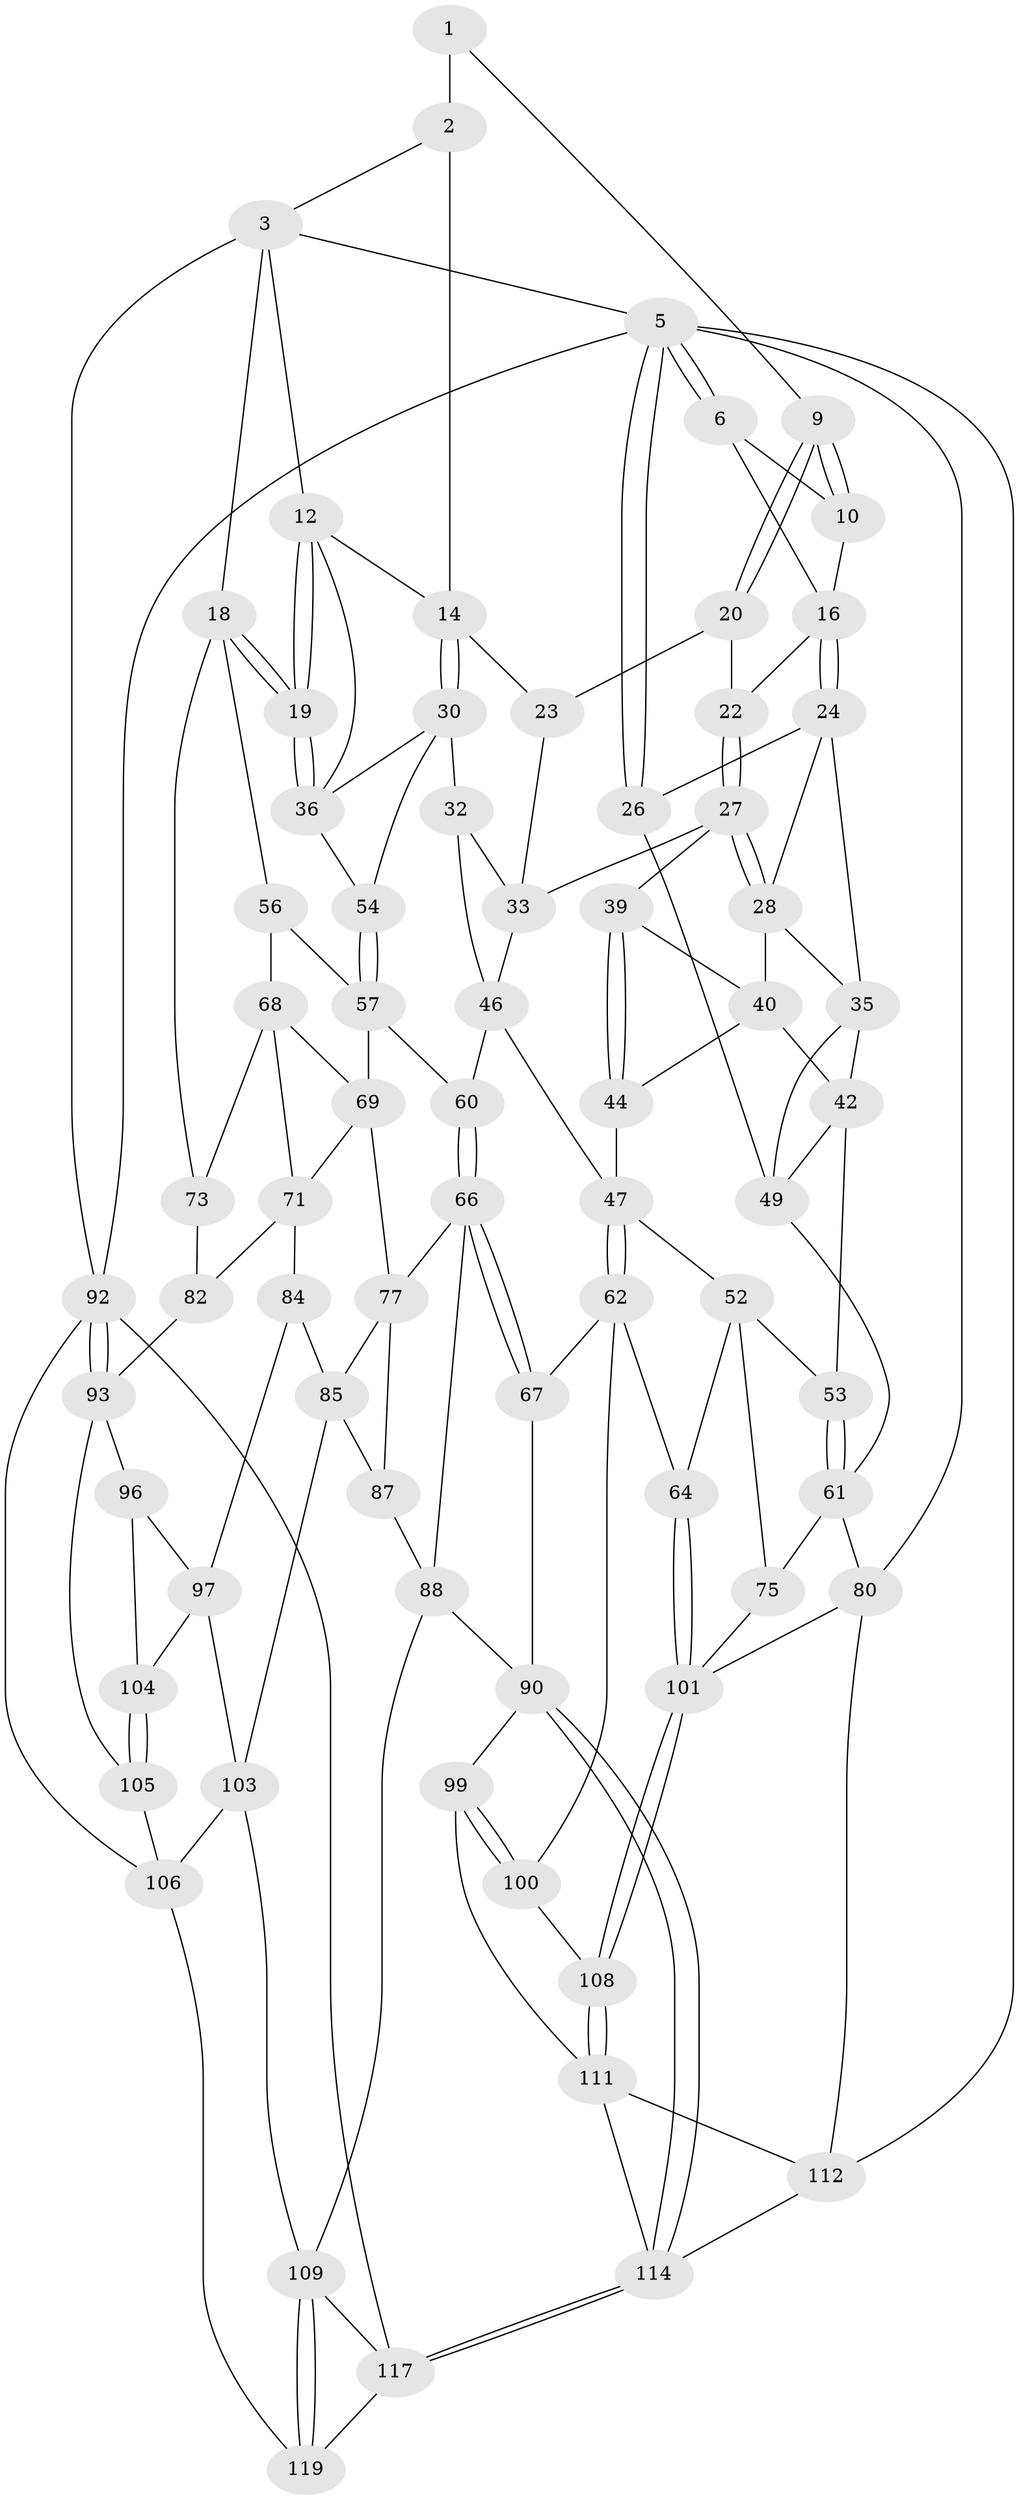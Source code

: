 // Generated by graph-tools (version 1.1) at 2025/52/02/27/25 19:52:39]
// undirected, 73 vertices, 158 edges
graph export_dot {
graph [start="1"]
  node [color=gray90,style=filled];
  1 [pos="+0.48375305627733156+0",super="+8"];
  2 [pos="+0.5629506676120263+0",super="+11"];
  3 [pos="+0.7555824719821945+0",super="+4"];
  5 [pos="+0+0",super="+81"];
  6 [pos="+0+0",super="+7"];
  9 [pos="+0.4063536338833556+0.1055769436664702"];
  10 [pos="+0.34011786603679567+0.053545047341859976"];
  12 [pos="+0.7548192753558947+0",super="+13"];
  14 [pos="+0.6936777518770562+0.1313255439902901",super="+15"];
  16 [pos="+0.20044865906982892+0.10276926562452124",super="+17"];
  18 [pos="+1+0.20806912631328686",super="+55"];
  19 [pos="+1+0.21936989976485816"];
  20 [pos="+0.40147781308612746+0.15409140673021207",super="+21"];
  22 [pos="+0.36318368929926353+0.22017623416289736"];
  23 [pos="+0.5505662557627102+0.1778988921894057",super="+29"];
  24 [pos="+0.17970625444331356+0.15354127713726662",super="+25"];
  26 [pos="+0+0.12731515253667697"];
  27 [pos="+0.35170938181281397+0.23944296325682576",super="+38"];
  28 [pos="+0.21694455110414518+0.20627722612267607",super="+34"];
  30 [pos="+0.6708933255261342+0.31017432952846347",super="+31"];
  32 [pos="+0.6424969675086516+0.35392041571393545"];
  33 [pos="+0.5211722097736587+0.2967042456023274",super="+45"];
  35 [pos="+0.09418174013976051+0.27596111795410244",super="+43"];
  36 [pos="+0.938417673646765+0.260848068898043",super="+37"];
  39 [pos="+0.27499902898471074+0.2794726684157464"];
  40 [pos="+0.21868321482512587+0.27302136376980973",super="+41"];
  42 [pos="+0.1265487590987837+0.3174522128324976",super="+51"];
  44 [pos="+0.21756126229466782+0.36737230226983736"];
  46 [pos="+0.3732154230235631+0.42813300017539346",super="+58"];
  47 [pos="+0.36376898607617625+0.43566567984118465",super="+48"];
  49 [pos="+0.044405346798290425+0.39484169319092055",super="+50"];
  52 [pos="+0.20165303335146692+0.48974323426913136",super="+65"];
  53 [pos="+0.12248783201791198+0.4608428793646243"];
  54 [pos="+0.8537766705257867+0.39988462898787475"];
  56 [pos="+0.9132456447261093+0.5120797207928233"];
  57 [pos="+0.8465011547422381+0.44136973969818954",super="+59"];
  60 [pos="+0.6411784249776+0.5352969300722213"];
  61 [pos="+0+0.6291612562269842",super="+76"];
  62 [pos="+0.38567606085576644+0.6315289246763323",super="+63"];
  64 [pos="+0.22287257561549195+0.6970887749181037"];
  66 [pos="+0.6385820483190686+0.5551645729867658",super="+79"];
  67 [pos="+0.5390563458644294+0.6795028958947511"];
  68 [pos="+0.9034820728232317+0.5389090014118381",super="+70"];
  69 [pos="+0.7872912427480151+0.5591795049943189",super="+72"];
  71 [pos="+0.8813432926793635+0.6162549895018214",super="+83"];
  73 [pos="+1+0.50771574663771",super="+74"];
  75 [pos="+0+0.6654997360238767"];
  77 [pos="+0.863222134256244+0.6391302231460385",super="+78"];
  80 [pos="+0+1",super="+113"];
  82 [pos="+0.998859638062449+0.721824457819228",super="+94"];
  84 [pos="+0.9113034980354228+0.7568333476168296"];
  85 [pos="+0.8718833719238838+0.6677252181841027",super="+86"];
  87 [pos="+0.784725167481292+0.7851934681299668"];
  88 [pos="+0.7438108761075634+0.7885993304328082",super="+89"];
  90 [pos="+0.6614083512794302+0.8302753790928871",super="+91"];
  92 [pos="+1+1",super="+121"];
  93 [pos="+1+0.8259768810170768",super="+95"];
  96 [pos="+0.9755807028920129+0.8239040388543333"];
  97 [pos="+0.9180714318158967+0.7974074705525878",super="+98"];
  99 [pos="+0.4617849348440217+0.8693028963297249"];
  100 [pos="+0.2699084741593597+0.7298503746631618"];
  101 [pos="+0.08976722533516898+0.8362442843134908",super="+102"];
  103 [pos="+0.8444904009915339+0.8146965961396901",super="+107"];
  104 [pos="+0.9566348088365859+0.8488603450411512"];
  105 [pos="+0.9650727872543651+0.9012643188391678"];
  106 [pos="+0.9084227322044439+0.929760051166673",super="+118"];
  108 [pos="+0.22916446814634342+0.8930445447887447"];
  109 [pos="+0.7763927490939647+0.9228889124209961",super="+110"];
  111 [pos="+0.23003378428827112+0.8972688881972047",super="+116"];
  112 [pos="+0.14705083400948274+1",super="+122"];
  114 [pos="+0.5481687565970119+1",super="+115"];
  117 [pos="+0.6317212252727635+1",super="+120"];
  119 [pos="+0.7951192600716321+0.9637750573155112"];
  1 -- 2 [weight=2];
  1 -- 9;
  2 -- 3;
  2 -- 14;
  3 -- 12;
  3 -- 18;
  3 -- 92;
  3 -- 5;
  5 -- 6;
  5 -- 6;
  5 -- 26;
  5 -- 26;
  5 -- 80;
  5 -- 92;
  5 -- 112;
  6 -- 16;
  6 -- 10;
  9 -- 10;
  9 -- 10;
  9 -- 20;
  9 -- 20;
  10 -- 16;
  12 -- 19;
  12 -- 19;
  12 -- 36;
  12 -- 14;
  14 -- 30;
  14 -- 30;
  14 -- 23;
  16 -- 24;
  16 -- 24;
  16 -- 22;
  18 -- 19;
  18 -- 19;
  18 -- 56;
  18 -- 73;
  19 -- 36;
  19 -- 36;
  20 -- 23 [weight=2];
  20 -- 22;
  22 -- 27;
  22 -- 27;
  23 -- 33;
  24 -- 28;
  24 -- 26;
  24 -- 35;
  26 -- 49;
  27 -- 28;
  27 -- 28;
  27 -- 33;
  27 -- 39;
  28 -- 40;
  28 -- 35;
  30 -- 36;
  30 -- 32;
  30 -- 54;
  32 -- 33;
  32 -- 46;
  33 -- 46;
  35 -- 49;
  35 -- 42;
  36 -- 54;
  39 -- 40;
  39 -- 44;
  39 -- 44;
  40 -- 42;
  40 -- 44;
  42 -- 49;
  42 -- 53;
  44 -- 47;
  46 -- 47;
  46 -- 60;
  47 -- 62;
  47 -- 62;
  47 -- 52;
  49 -- 61;
  52 -- 53;
  52 -- 64;
  52 -- 75;
  53 -- 61;
  53 -- 61;
  54 -- 57;
  54 -- 57;
  56 -- 57;
  56 -- 68;
  57 -- 60;
  57 -- 69;
  60 -- 66;
  60 -- 66;
  61 -- 80;
  61 -- 75;
  62 -- 67;
  62 -- 64;
  62 -- 100;
  64 -- 101;
  64 -- 101;
  66 -- 67;
  66 -- 67;
  66 -- 88;
  66 -- 77;
  67 -- 90;
  68 -- 69;
  68 -- 71;
  68 -- 73;
  69 -- 77;
  69 -- 71;
  71 -- 82;
  71 -- 84;
  73 -- 82 [weight=2];
  75 -- 101;
  77 -- 85;
  77 -- 87;
  80 -- 112;
  80 -- 101;
  82 -- 93;
  84 -- 85;
  84 -- 97;
  85 -- 87;
  85 -- 103;
  87 -- 88;
  88 -- 90;
  88 -- 109;
  90 -- 114;
  90 -- 114;
  90 -- 99;
  92 -- 93;
  92 -- 93;
  92 -- 106;
  92 -- 117;
  93 -- 96;
  93 -- 105;
  96 -- 97;
  96 -- 104;
  97 -- 104;
  97 -- 103;
  99 -- 100;
  99 -- 100;
  99 -- 111;
  100 -- 108;
  101 -- 108;
  101 -- 108;
  103 -- 106;
  103 -- 109;
  104 -- 105;
  104 -- 105;
  105 -- 106;
  106 -- 119;
  108 -- 111;
  108 -- 111;
  109 -- 119;
  109 -- 119;
  109 -- 117;
  111 -- 112;
  111 -- 114;
  112 -- 114;
  114 -- 117;
  114 -- 117;
  117 -- 119;
}
